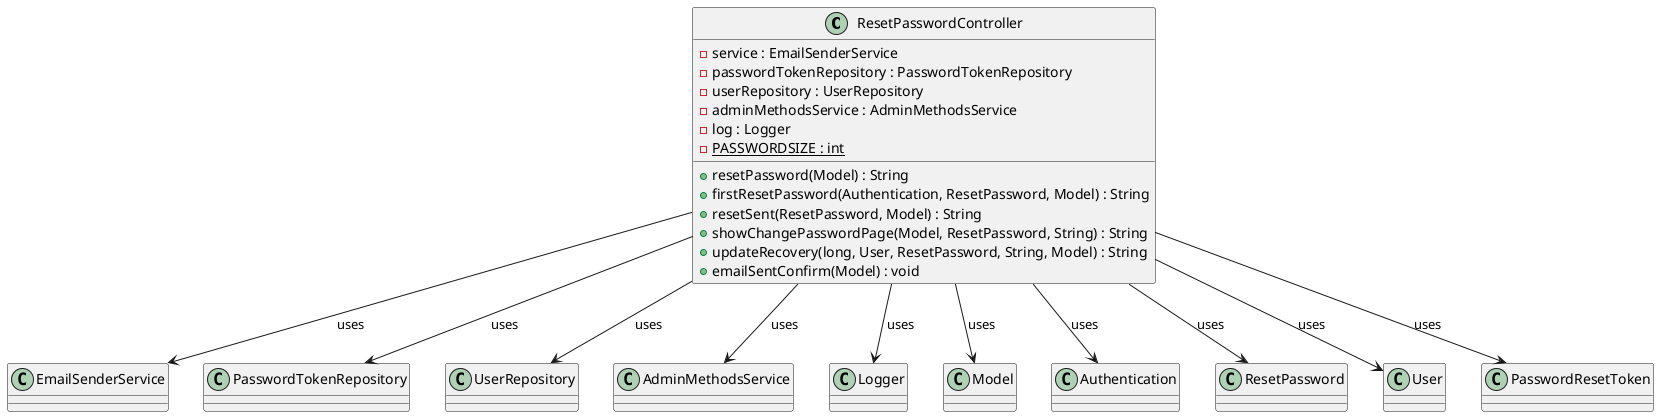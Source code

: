 @startuml

class ResetPasswordController {
    - service : EmailSenderService
    - passwordTokenRepository : PasswordTokenRepository
    - userRepository : UserRepository
    - adminMethodsService : AdminMethodsService
    - log : Logger
    - PASSWORDSIZE : int {static}

    + resetPassword(Model) : String
    + firstResetPassword(Authentication, ResetPassword, Model) : String
    + resetSent(ResetPassword, Model) : String
    + showChangePasswordPage(Model, ResetPassword, String) : String
    + updateRecovery(long, User, ResetPassword, String, Model) : String
    + emailSentConfirm(Model) : void
}

class EmailSenderService {
}

class PasswordTokenRepository {
}

class UserRepository {
}

class AdminMethodsService {
}

class Logger {
}

class Model {
}

class Authentication {
}

class ResetPassword {
}

class User {
}

class PasswordResetToken {
}

ResetPasswordController --> EmailSenderService : uses
ResetPasswordController --> PasswordTokenRepository : uses
ResetPasswordController --> UserRepository : uses
ResetPasswordController --> AdminMethodsService : uses
ResetPasswordController --> Logger : uses
ResetPasswordController --> Model : uses
ResetPasswordController --> Authentication : uses
ResetPasswordController --> ResetPassword : uses
ResetPasswordController --> User : uses
ResetPasswordController --> PasswordResetToken : uses

@enduml

